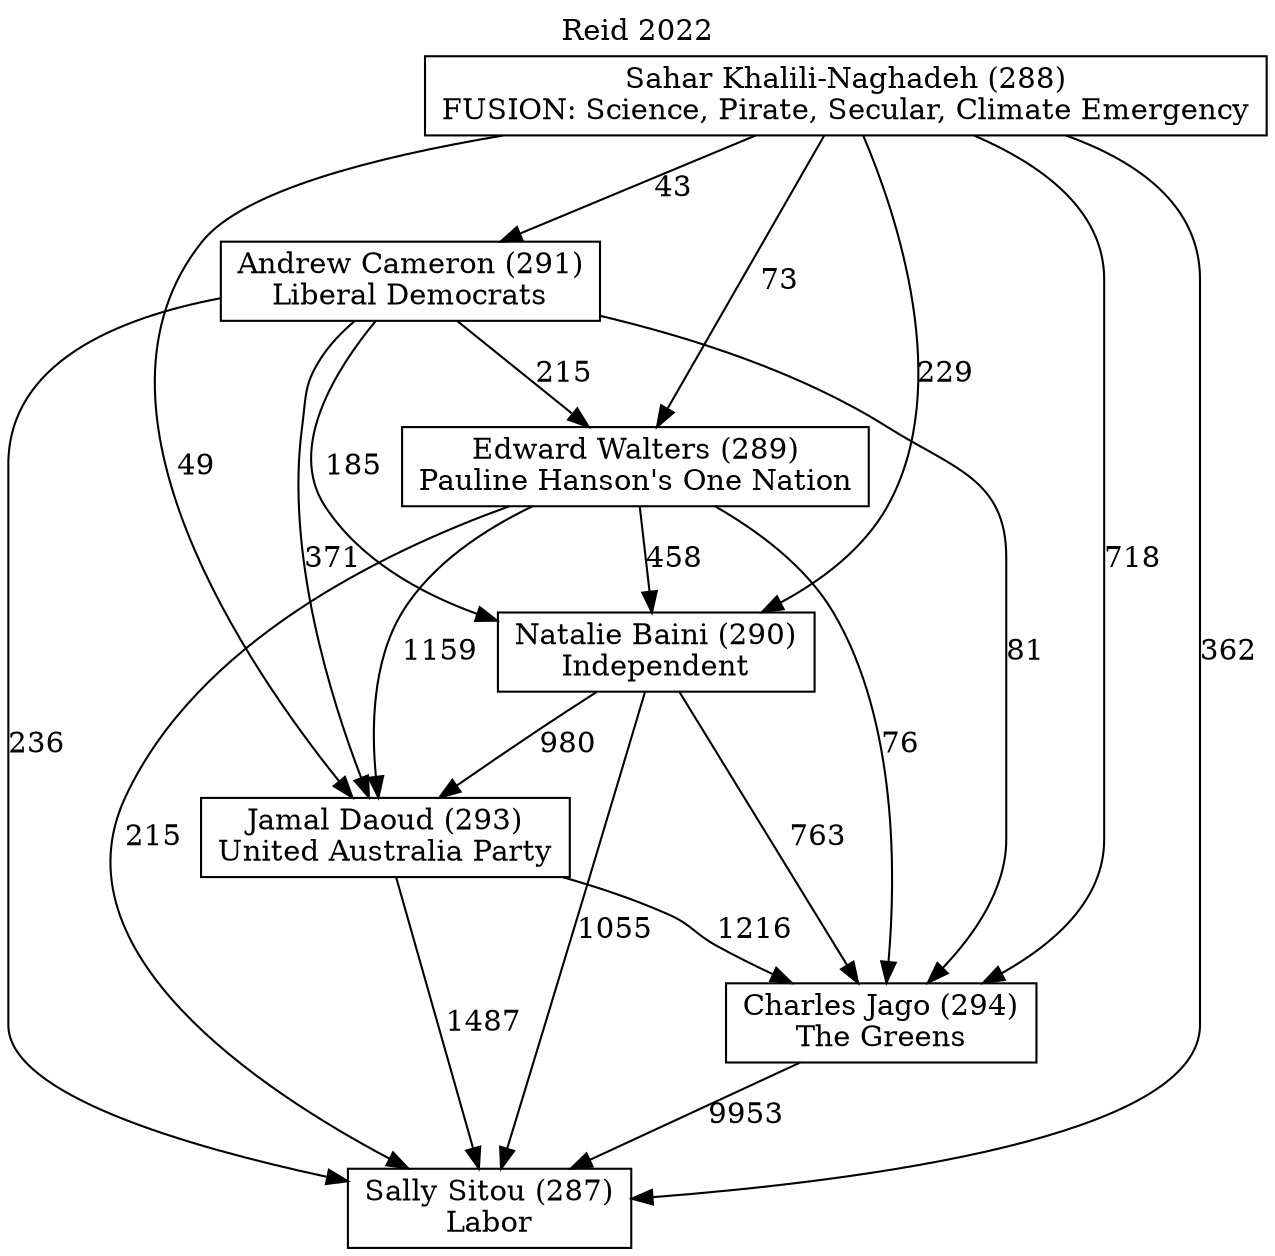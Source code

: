 // House preference flow
digraph "Sally Sitou (287)_Reid_2022" {
	graph [label="Reid 2022" labelloc=t mclimit=10]
	node [shape=box]
	"Andrew Cameron (291)" [label="Andrew Cameron (291)
Liberal Democrats"]
	"Charles Jago (294)" [label="Charles Jago (294)
The Greens"]
	"Edward Walters (289)" [label="Edward Walters (289)
Pauline Hanson's One Nation"]
	"Jamal Daoud (293)" [label="Jamal Daoud (293)
United Australia Party"]
	"Natalie Baini (290)" [label="Natalie Baini (290)
Independent"]
	"Sahar Khalili-Naghadeh (288)" [label="Sahar Khalili-Naghadeh (288)
FUSION: Science, Pirate, Secular, Climate Emergency"]
	"Sally Sitou (287)" [label="Sally Sitou (287)
Labor"]
	"Andrew Cameron (291)" -> "Charles Jago (294)" [label=81]
	"Andrew Cameron (291)" -> "Edward Walters (289)" [label=215]
	"Andrew Cameron (291)" -> "Jamal Daoud (293)" [label=371]
	"Andrew Cameron (291)" -> "Natalie Baini (290)" [label=185]
	"Andrew Cameron (291)" -> "Sally Sitou (287)" [label=236]
	"Charles Jago (294)" -> "Sally Sitou (287)" [label=9953]
	"Edward Walters (289)" -> "Charles Jago (294)" [label=76]
	"Edward Walters (289)" -> "Jamal Daoud (293)" [label=1159]
	"Edward Walters (289)" -> "Natalie Baini (290)" [label=458]
	"Edward Walters (289)" -> "Sally Sitou (287)" [label=215]
	"Jamal Daoud (293)" -> "Charles Jago (294)" [label=1216]
	"Jamal Daoud (293)" -> "Sally Sitou (287)" [label=1487]
	"Natalie Baini (290)" -> "Charles Jago (294)" [label=763]
	"Natalie Baini (290)" -> "Jamal Daoud (293)" [label=980]
	"Natalie Baini (290)" -> "Sally Sitou (287)" [label=1055]
	"Sahar Khalili-Naghadeh (288)" -> "Andrew Cameron (291)" [label=43]
	"Sahar Khalili-Naghadeh (288)" -> "Charles Jago (294)" [label=718]
	"Sahar Khalili-Naghadeh (288)" -> "Edward Walters (289)" [label=73]
	"Sahar Khalili-Naghadeh (288)" -> "Jamal Daoud (293)" [label=49]
	"Sahar Khalili-Naghadeh (288)" -> "Natalie Baini (290)" [label=229]
	"Sahar Khalili-Naghadeh (288)" -> "Sally Sitou (287)" [label=362]
}
